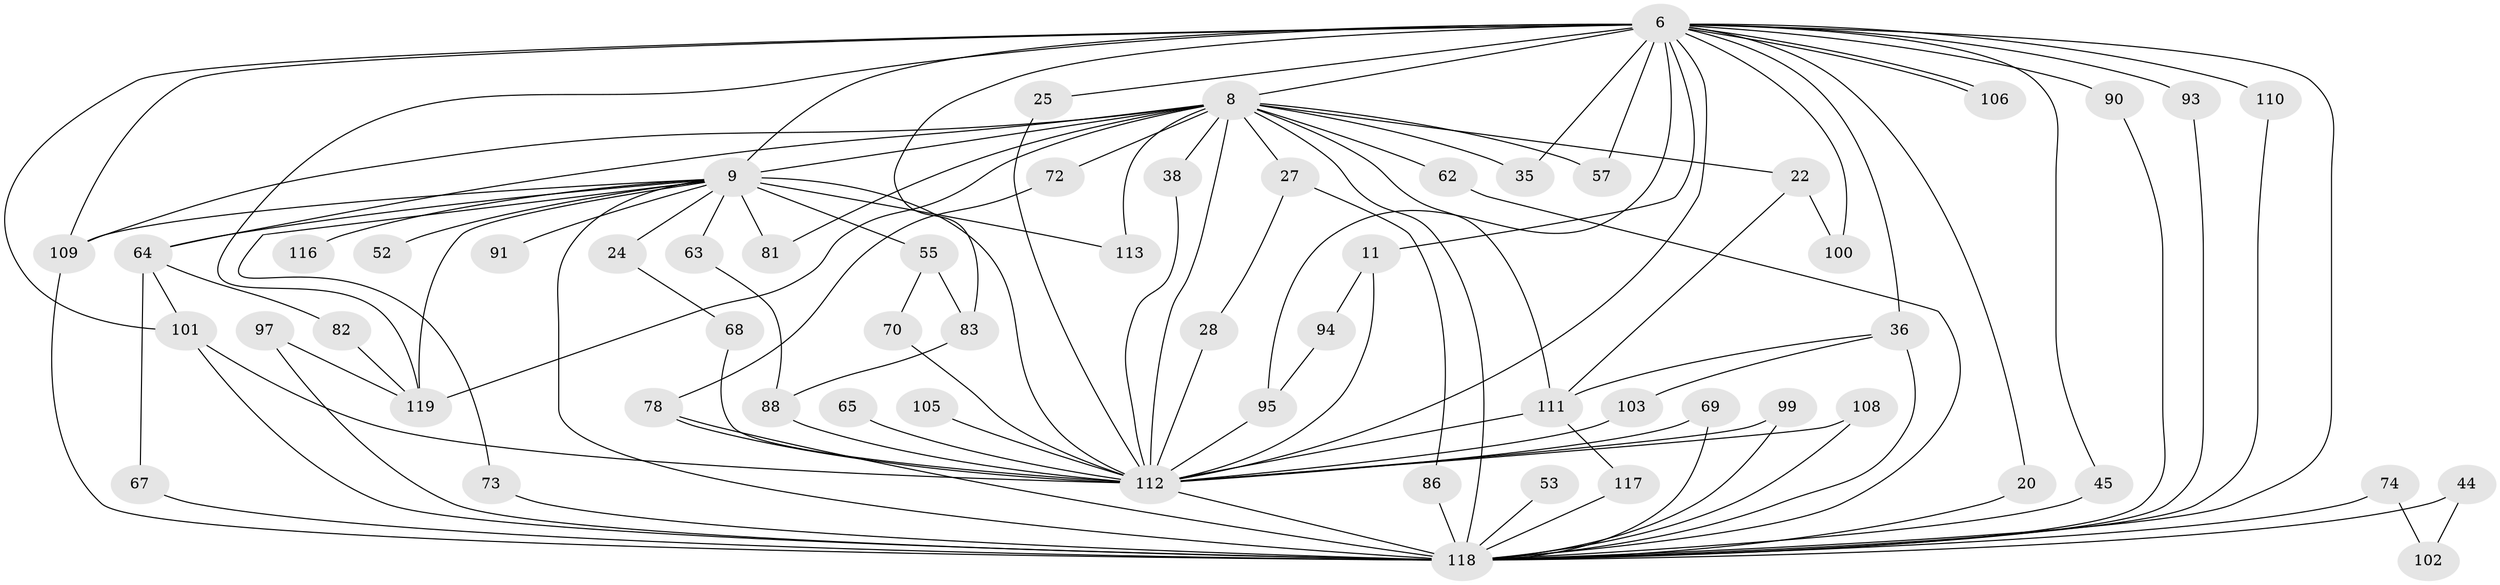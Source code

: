 // original degree distribution, {17: 0.008403361344537815, 19: 0.01680672268907563, 22: 0.01680672268907563, 16: 0.008403361344537815, 34: 0.008403361344537815, 24: 0.01680672268907563, 18: 0.008403361344537815, 5: 0.07563025210084033, 6: 0.03361344537815126, 4: 0.09243697478991597, 2: 0.5126050420168067, 3: 0.19327731092436976, 7: 0.008403361344537815}
// Generated by graph-tools (version 1.1) at 2025/44/03/09/25 04:44:08]
// undirected, 59 vertices, 113 edges
graph export_dot {
graph [start="1"]
  node [color=gray90,style=filled];
  6;
  8 [super="+3"];
  9 [super="+4+7"];
  11;
  20;
  22 [super="+14"];
  24;
  25 [super="+23"];
  27;
  28;
  35;
  36 [super="+34"];
  38;
  44;
  45;
  52;
  53;
  55 [super="+49"];
  57 [super="+31+42"];
  62;
  63;
  64 [super="+46"];
  65;
  67;
  68;
  69;
  70;
  72;
  73;
  74;
  78 [super="+32"];
  81;
  82;
  83 [super="+58"];
  86;
  88 [super="+75"];
  90;
  91;
  93;
  94 [super="+41"];
  95 [super="+17+33"];
  97;
  99;
  100 [super="+98"];
  101 [super="+76"];
  102;
  103;
  105;
  106;
  108;
  109 [super="+92+84"];
  110;
  111 [super="+107"];
  112 [super="+71+54+104"];
  113;
  116;
  117;
  118 [super="+30+114+85+59"];
  119 [super="+66+115"];
  6 -- 8 [weight=2];
  6 -- 9 [weight=3];
  6 -- 11;
  6 -- 20;
  6 -- 25 [weight=2];
  6 -- 35;
  6 -- 45;
  6 -- 83 [weight=2];
  6 -- 90;
  6 -- 93;
  6 -- 95 [weight=2];
  6 -- 106;
  6 -- 106;
  6 -- 110;
  6 -- 57;
  6 -- 36 [weight=2];
  6 -- 119;
  6 -- 118 [weight=2];
  6 -- 112 [weight=2];
  6 -- 109 [weight=2];
  6 -- 100;
  6 -- 101;
  8 -- 9 [weight=6];
  8 -- 27 [weight=2];
  8 -- 38;
  8 -- 62;
  8 -- 72;
  8 -- 81;
  8 -- 109 [weight=2];
  8 -- 113;
  8 -- 119 [weight=4];
  8 -- 22 [weight=3];
  8 -- 35;
  8 -- 112 [weight=7];
  8 -- 64;
  8 -- 57 [weight=3];
  8 -- 118 [weight=5];
  8 -- 111 [weight=2];
  9 -- 63 [weight=2];
  9 -- 81;
  9 -- 91 [weight=2];
  9 -- 52 [weight=2];
  9 -- 24 [weight=2];
  9 -- 64 [weight=2];
  9 -- 73;
  9 -- 113;
  9 -- 116;
  9 -- 55 [weight=3];
  9 -- 118 [weight=11];
  9 -- 119;
  9 -- 112 [weight=12];
  9 -- 109 [weight=2];
  11 -- 94 [weight=2];
  11 -- 112 [weight=2];
  20 -- 118;
  22 -- 100;
  22 -- 111;
  24 -- 68;
  25 -- 112 [weight=2];
  27 -- 28;
  27 -- 86;
  28 -- 112;
  36 -- 103;
  36 -- 118 [weight=3];
  36 -- 111;
  38 -- 112;
  44 -- 102;
  44 -- 118 [weight=2];
  45 -- 118;
  53 -- 118 [weight=2];
  55 -- 83;
  55 -- 70;
  62 -- 118;
  63 -- 88;
  64 -- 82;
  64 -- 67;
  64 -- 101;
  65 -- 112 [weight=2];
  67 -- 118;
  68 -- 112;
  69 -- 118;
  69 -- 112;
  70 -- 112;
  72 -- 78;
  73 -- 118;
  74 -- 102;
  74 -- 118 [weight=2];
  78 -- 118 [weight=4];
  78 -- 112;
  82 -- 119;
  83 -- 88;
  86 -- 118;
  88 -- 112;
  90 -- 118;
  93 -- 118;
  94 -- 95;
  95 -- 112 [weight=2];
  97 -- 119;
  97 -- 118;
  99 -- 118;
  99 -- 112 [weight=2];
  101 -- 118;
  101 -- 112;
  103 -- 112;
  105 -- 112 [weight=2];
  108 -- 118;
  108 -- 112;
  109 -- 118;
  110 -- 118;
  111 -- 112 [weight=3];
  111 -- 117;
  112 -- 118 [weight=5];
  117 -- 118;
}
